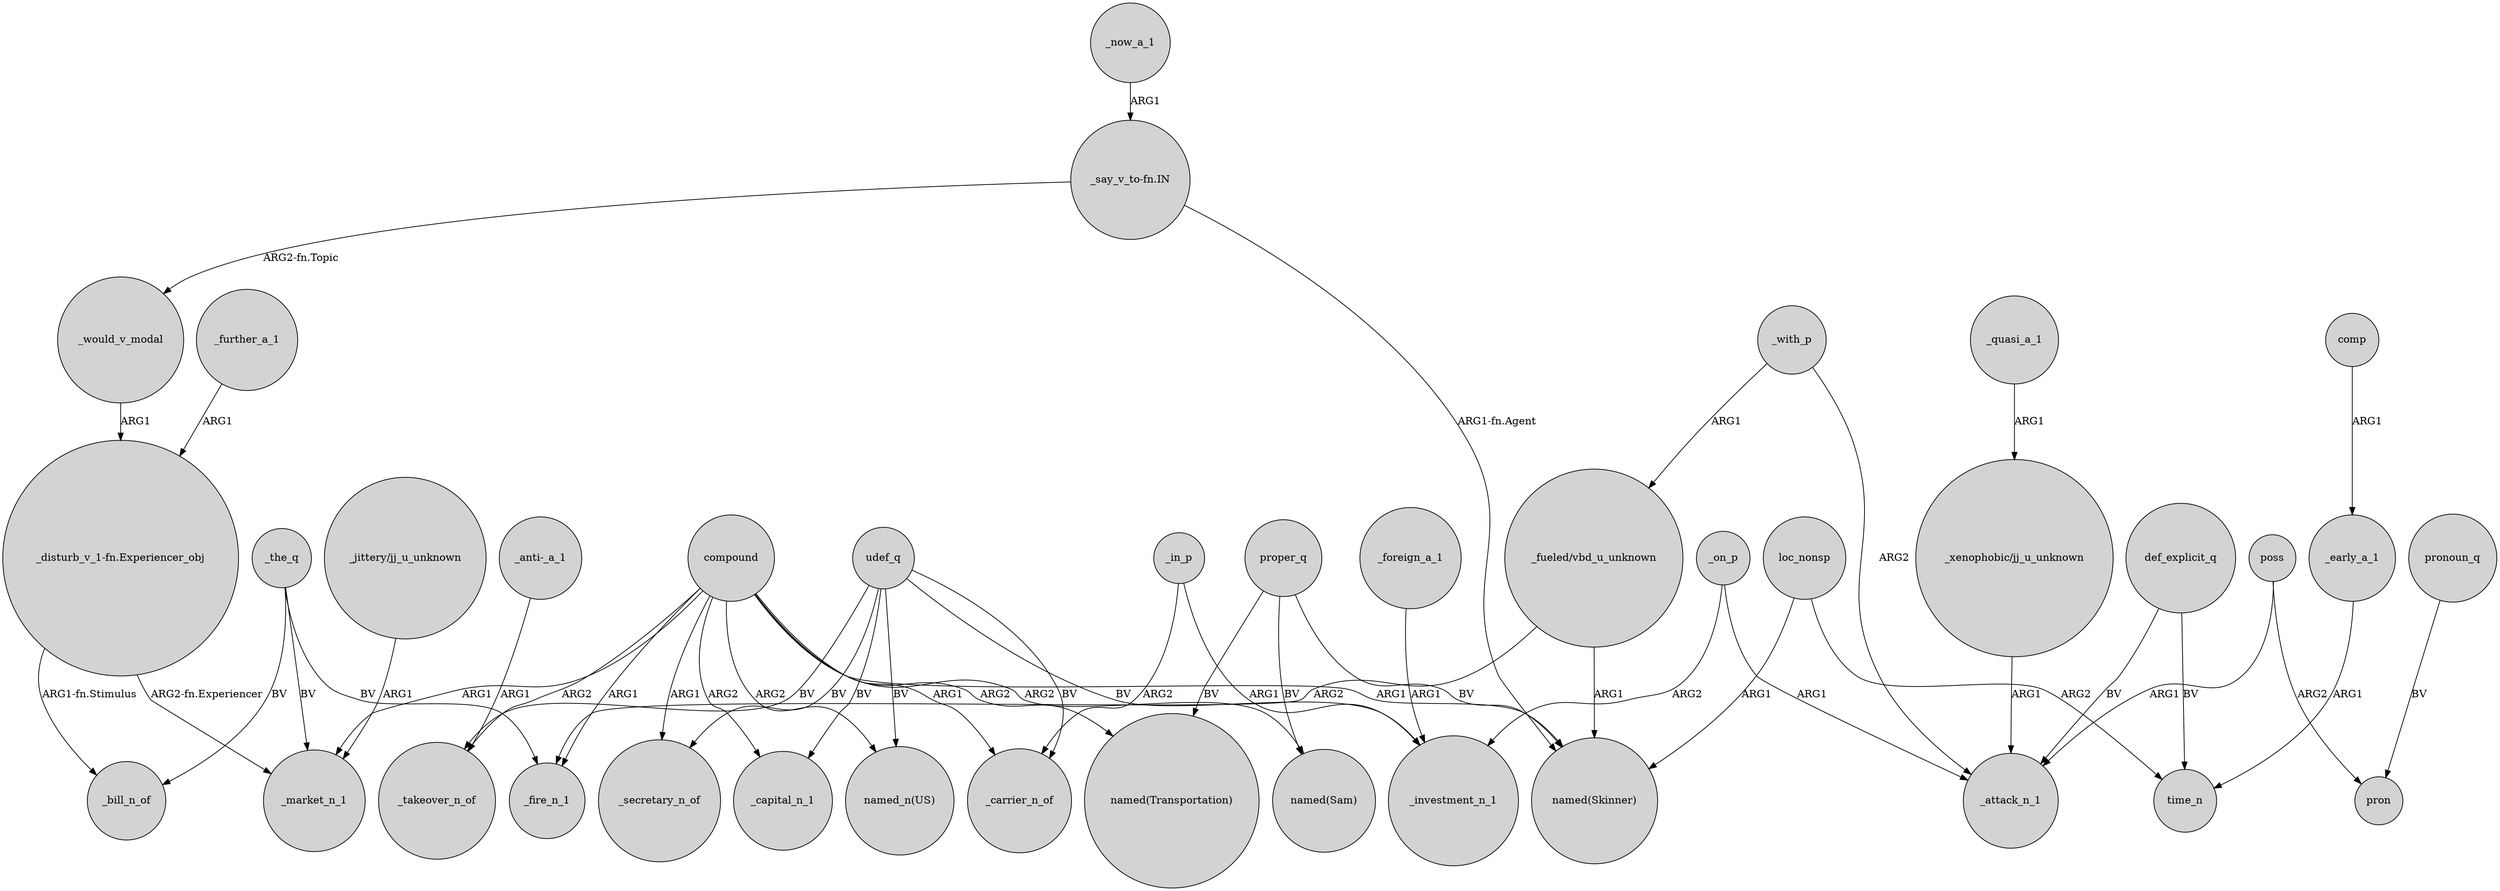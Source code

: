 digraph {
	node [shape=circle style=filled]
	"_say_v_to-fn.IN" -> _would_v_modal [label="ARG2-fn.Topic"]
	_the_q -> _bill_n_of [label=BV]
	udef_q -> _secretary_n_of [label=BV]
	proper_q -> "named(Transportation)" [label=BV]
	loc_nonsp -> "named(Skinner)" [label=ARG1]
	compound -> "named(Skinner)" [label=ARG1]
	udef_q -> "named_n(US)" [label=BV]
	compound -> _capital_n_1 [label=ARG2]
	compound -> "named(Sam)" [label=ARG2]
	poss -> pron [label=ARG2]
	_further_a_1 -> "_disturb_v_1-fn.Experiencer_obj" [label=ARG1]
	udef_q -> _takeover_n_of [label=BV]
	compound -> "named(Transportation)" [label=ARG2]
	def_explicit_q -> time_n [label=BV]
	def_explicit_q -> _attack_n_1 [label=BV]
	"_jittery/jj_u_unknown" -> _market_n_1 [label=ARG1]
	_on_p -> _investment_n_1 [label=ARG2]
	_now_a_1 -> "_say_v_to-fn.IN" [label=ARG1]
	proper_q -> "named(Skinner)" [label=BV]
	_on_p -> _attack_n_1 [label=ARG1]
	compound -> _carrier_n_of [label=ARG1]
	compound -> "named_n(US)" [label=ARG2]
	compound -> _fire_n_1 [label=ARG1]
	"_fueled/vbd_u_unknown" -> "named(Skinner)" [label=ARG1]
	loc_nonsp -> time_n [label=ARG2]
	"_say_v_to-fn.IN" -> "named(Skinner)" [label="ARG1-fn.Agent"]
	"_disturb_v_1-fn.Experiencer_obj" -> _market_n_1 [label="ARG2-fn.Experiencer"]
	pronoun_q -> pron [label=BV]
	_with_p -> _attack_n_1 [label=ARG2]
	proper_q -> "named(Sam)" [label=BV]
	poss -> _attack_n_1 [label=ARG1]
	_would_v_modal -> "_disturb_v_1-fn.Experiencer_obj" [label=ARG1]
	"_xenophobic/jj_u_unknown" -> _attack_n_1 [label=ARG1]
	"_disturb_v_1-fn.Experiencer_obj" -> _bill_n_of [label="ARG1-fn.Stimulus"]
	_early_a_1 -> time_n [label=ARG1]
	"_fueled/vbd_u_unknown" -> _fire_n_1 [label=ARG2]
	_foreign_a_1 -> _investment_n_1 [label=ARG1]
	udef_q -> _investment_n_1 [label=BV]
	udef_q -> _carrier_n_of [label=BV]
	compound -> _market_n_1 [label=ARG1]
	_the_q -> _fire_n_1 [label=BV]
	compound -> _takeover_n_of [label=ARG2]
	_quasi_a_1 -> "_xenophobic/jj_u_unknown" [label=ARG1]
	compound -> _secretary_n_of [label=ARG1]
	_in_p -> _carrier_n_of [label=ARG2]
	_with_p -> "_fueled/vbd_u_unknown" [label=ARG1]
	_the_q -> _market_n_1 [label=BV]
	_in_p -> _investment_n_1 [label=ARG1]
	comp -> _early_a_1 [label=ARG1]
	udef_q -> _capital_n_1 [label=BV]
	"_anti-_a_1" -> _takeover_n_of [label=ARG1]
}
